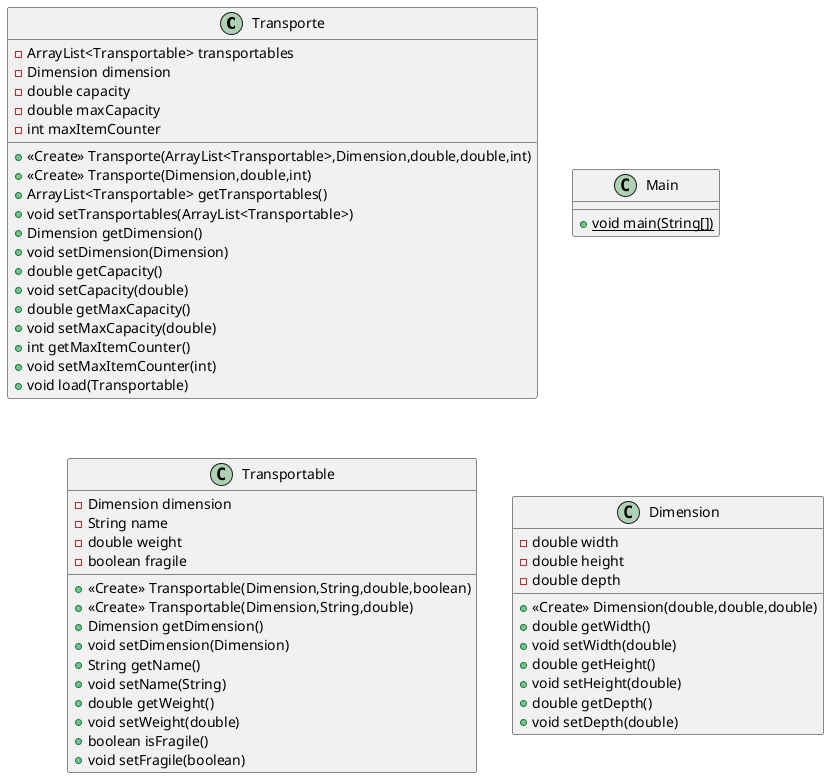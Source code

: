 @startuml
class Transporte {
- ArrayList<Transportable> transportables
- Dimension dimension
- double capacity
- double maxCapacity
- int maxItemCounter
+ <<Create>> Transporte(ArrayList<Transportable>,Dimension,double,double,int)
+ <<Create>> Transporte(Dimension,double,int)
+ ArrayList<Transportable> getTransportables()
+ void setTransportables(ArrayList<Transportable>)
+ Dimension getDimension()
+ void setDimension(Dimension)
+ double getCapacity()
+ void setCapacity(double)
+ double getMaxCapacity()
+ void setMaxCapacity(double)
+ int getMaxItemCounter()
+ void setMaxItemCounter(int)
+ void load(Transportable)
}
class Main {
+ {static} void main(String[])
}
class Transportable {
- Dimension dimension
- String name
- double weight
- boolean fragile
+ <<Create>> Transportable(Dimension,String,double,boolean)
+ <<Create>> Transportable(Dimension,String,double)
+ Dimension getDimension()
+ void setDimension(Dimension)
+ String getName()
+ void setName(String)
+ double getWeight()
+ void setWeight(double)
+ boolean isFragile()
+ void setFragile(boolean)
}
class Dimension {
- double width
- double height
- double depth
+ <<Create>> Dimension(double,double,double)
+ double getWidth()
+ void setWidth(double)
+ double getHeight()
+ void setHeight(double)
+ double getDepth()
+ void setDepth(double)
}
@enduml
